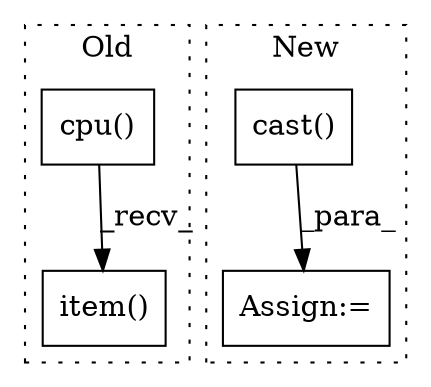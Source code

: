 digraph G {
subgraph cluster0 {
1 [label="cpu()" a="75" s="1271" l="24" shape="box"];
3 [label="item()" a="75" s="1271" l="31" shape="box"];
label = "Old";
style="dotted";
}
subgraph cluster1 {
2 [label="cast()" a="75" s="1098,1122" l="8,1" shape="box"];
4 [label="Assign:=" a="68" s="1095" l="3" shape="box"];
label = "New";
style="dotted";
}
1 -> 3 [label="_recv_"];
2 -> 4 [label="_para_"];
}